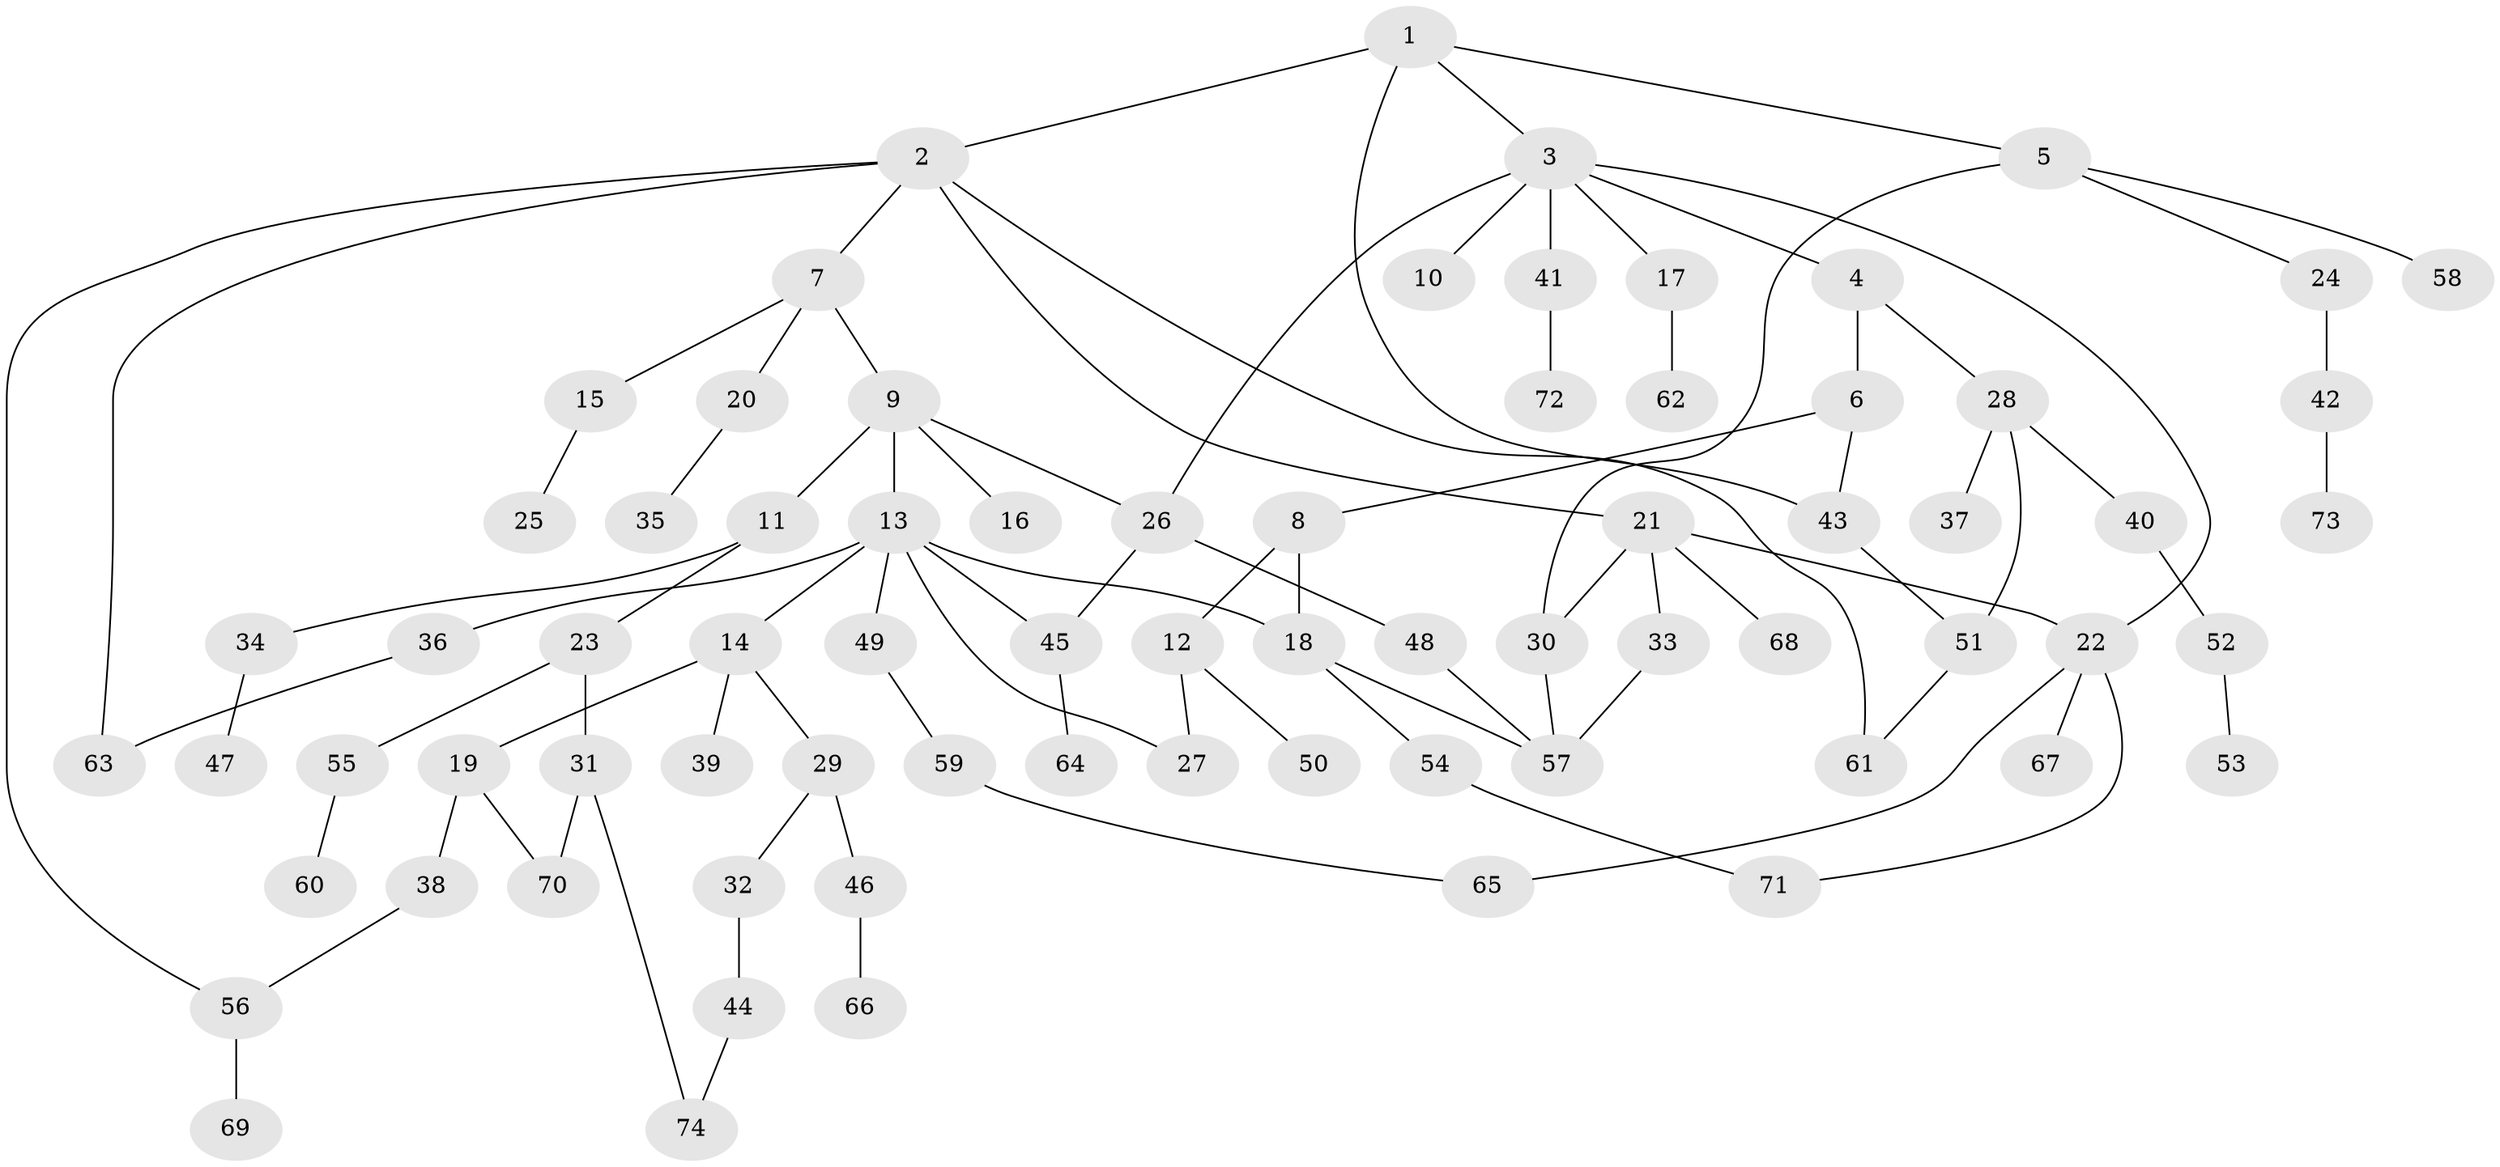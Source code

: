 // coarse degree distribution, {4: 0.14893617021276595, 6: 0.06382978723404255, 7: 0.0425531914893617, 3: 0.19148936170212766, 1: 0.2978723404255319, 5: 0.02127659574468085, 2: 0.23404255319148937}
// Generated by graph-tools (version 1.1) at 2025/41/03/06/25 10:41:28]
// undirected, 74 vertices, 91 edges
graph export_dot {
graph [start="1"]
  node [color=gray90,style=filled];
  1;
  2;
  3;
  4;
  5;
  6;
  7;
  8;
  9;
  10;
  11;
  12;
  13;
  14;
  15;
  16;
  17;
  18;
  19;
  20;
  21;
  22;
  23;
  24;
  25;
  26;
  27;
  28;
  29;
  30;
  31;
  32;
  33;
  34;
  35;
  36;
  37;
  38;
  39;
  40;
  41;
  42;
  43;
  44;
  45;
  46;
  47;
  48;
  49;
  50;
  51;
  52;
  53;
  54;
  55;
  56;
  57;
  58;
  59;
  60;
  61;
  62;
  63;
  64;
  65;
  66;
  67;
  68;
  69;
  70;
  71;
  72;
  73;
  74;
  1 -- 2;
  1 -- 3;
  1 -- 5;
  1 -- 43;
  2 -- 7;
  2 -- 21;
  2 -- 63;
  2 -- 61;
  2 -- 56;
  3 -- 4;
  3 -- 10;
  3 -- 17;
  3 -- 26;
  3 -- 41;
  3 -- 22;
  4 -- 6;
  4 -- 28;
  5 -- 24;
  5 -- 30;
  5 -- 58;
  6 -- 8;
  6 -- 43;
  7 -- 9;
  7 -- 15;
  7 -- 20;
  8 -- 12;
  8 -- 18;
  9 -- 11;
  9 -- 13;
  9 -- 16;
  9 -- 26;
  11 -- 23;
  11 -- 34;
  12 -- 27;
  12 -- 50;
  13 -- 14;
  13 -- 18;
  13 -- 36;
  13 -- 45;
  13 -- 49;
  13 -- 27;
  14 -- 19;
  14 -- 29;
  14 -- 39;
  15 -- 25;
  17 -- 62;
  18 -- 54;
  18 -- 57;
  19 -- 38;
  19 -- 70;
  20 -- 35;
  21 -- 22;
  21 -- 33;
  21 -- 68;
  21 -- 30;
  22 -- 65;
  22 -- 67;
  22 -- 71;
  23 -- 31;
  23 -- 55;
  24 -- 42;
  26 -- 48;
  26 -- 45;
  28 -- 37;
  28 -- 40;
  28 -- 51;
  29 -- 32;
  29 -- 46;
  30 -- 57;
  31 -- 74;
  31 -- 70;
  32 -- 44;
  33 -- 57;
  34 -- 47;
  36 -- 63;
  38 -- 56;
  40 -- 52;
  41 -- 72;
  42 -- 73;
  43 -- 51;
  44 -- 74;
  45 -- 64;
  46 -- 66;
  48 -- 57;
  49 -- 59;
  51 -- 61;
  52 -- 53;
  54 -- 71;
  55 -- 60;
  56 -- 69;
  59 -- 65;
}
